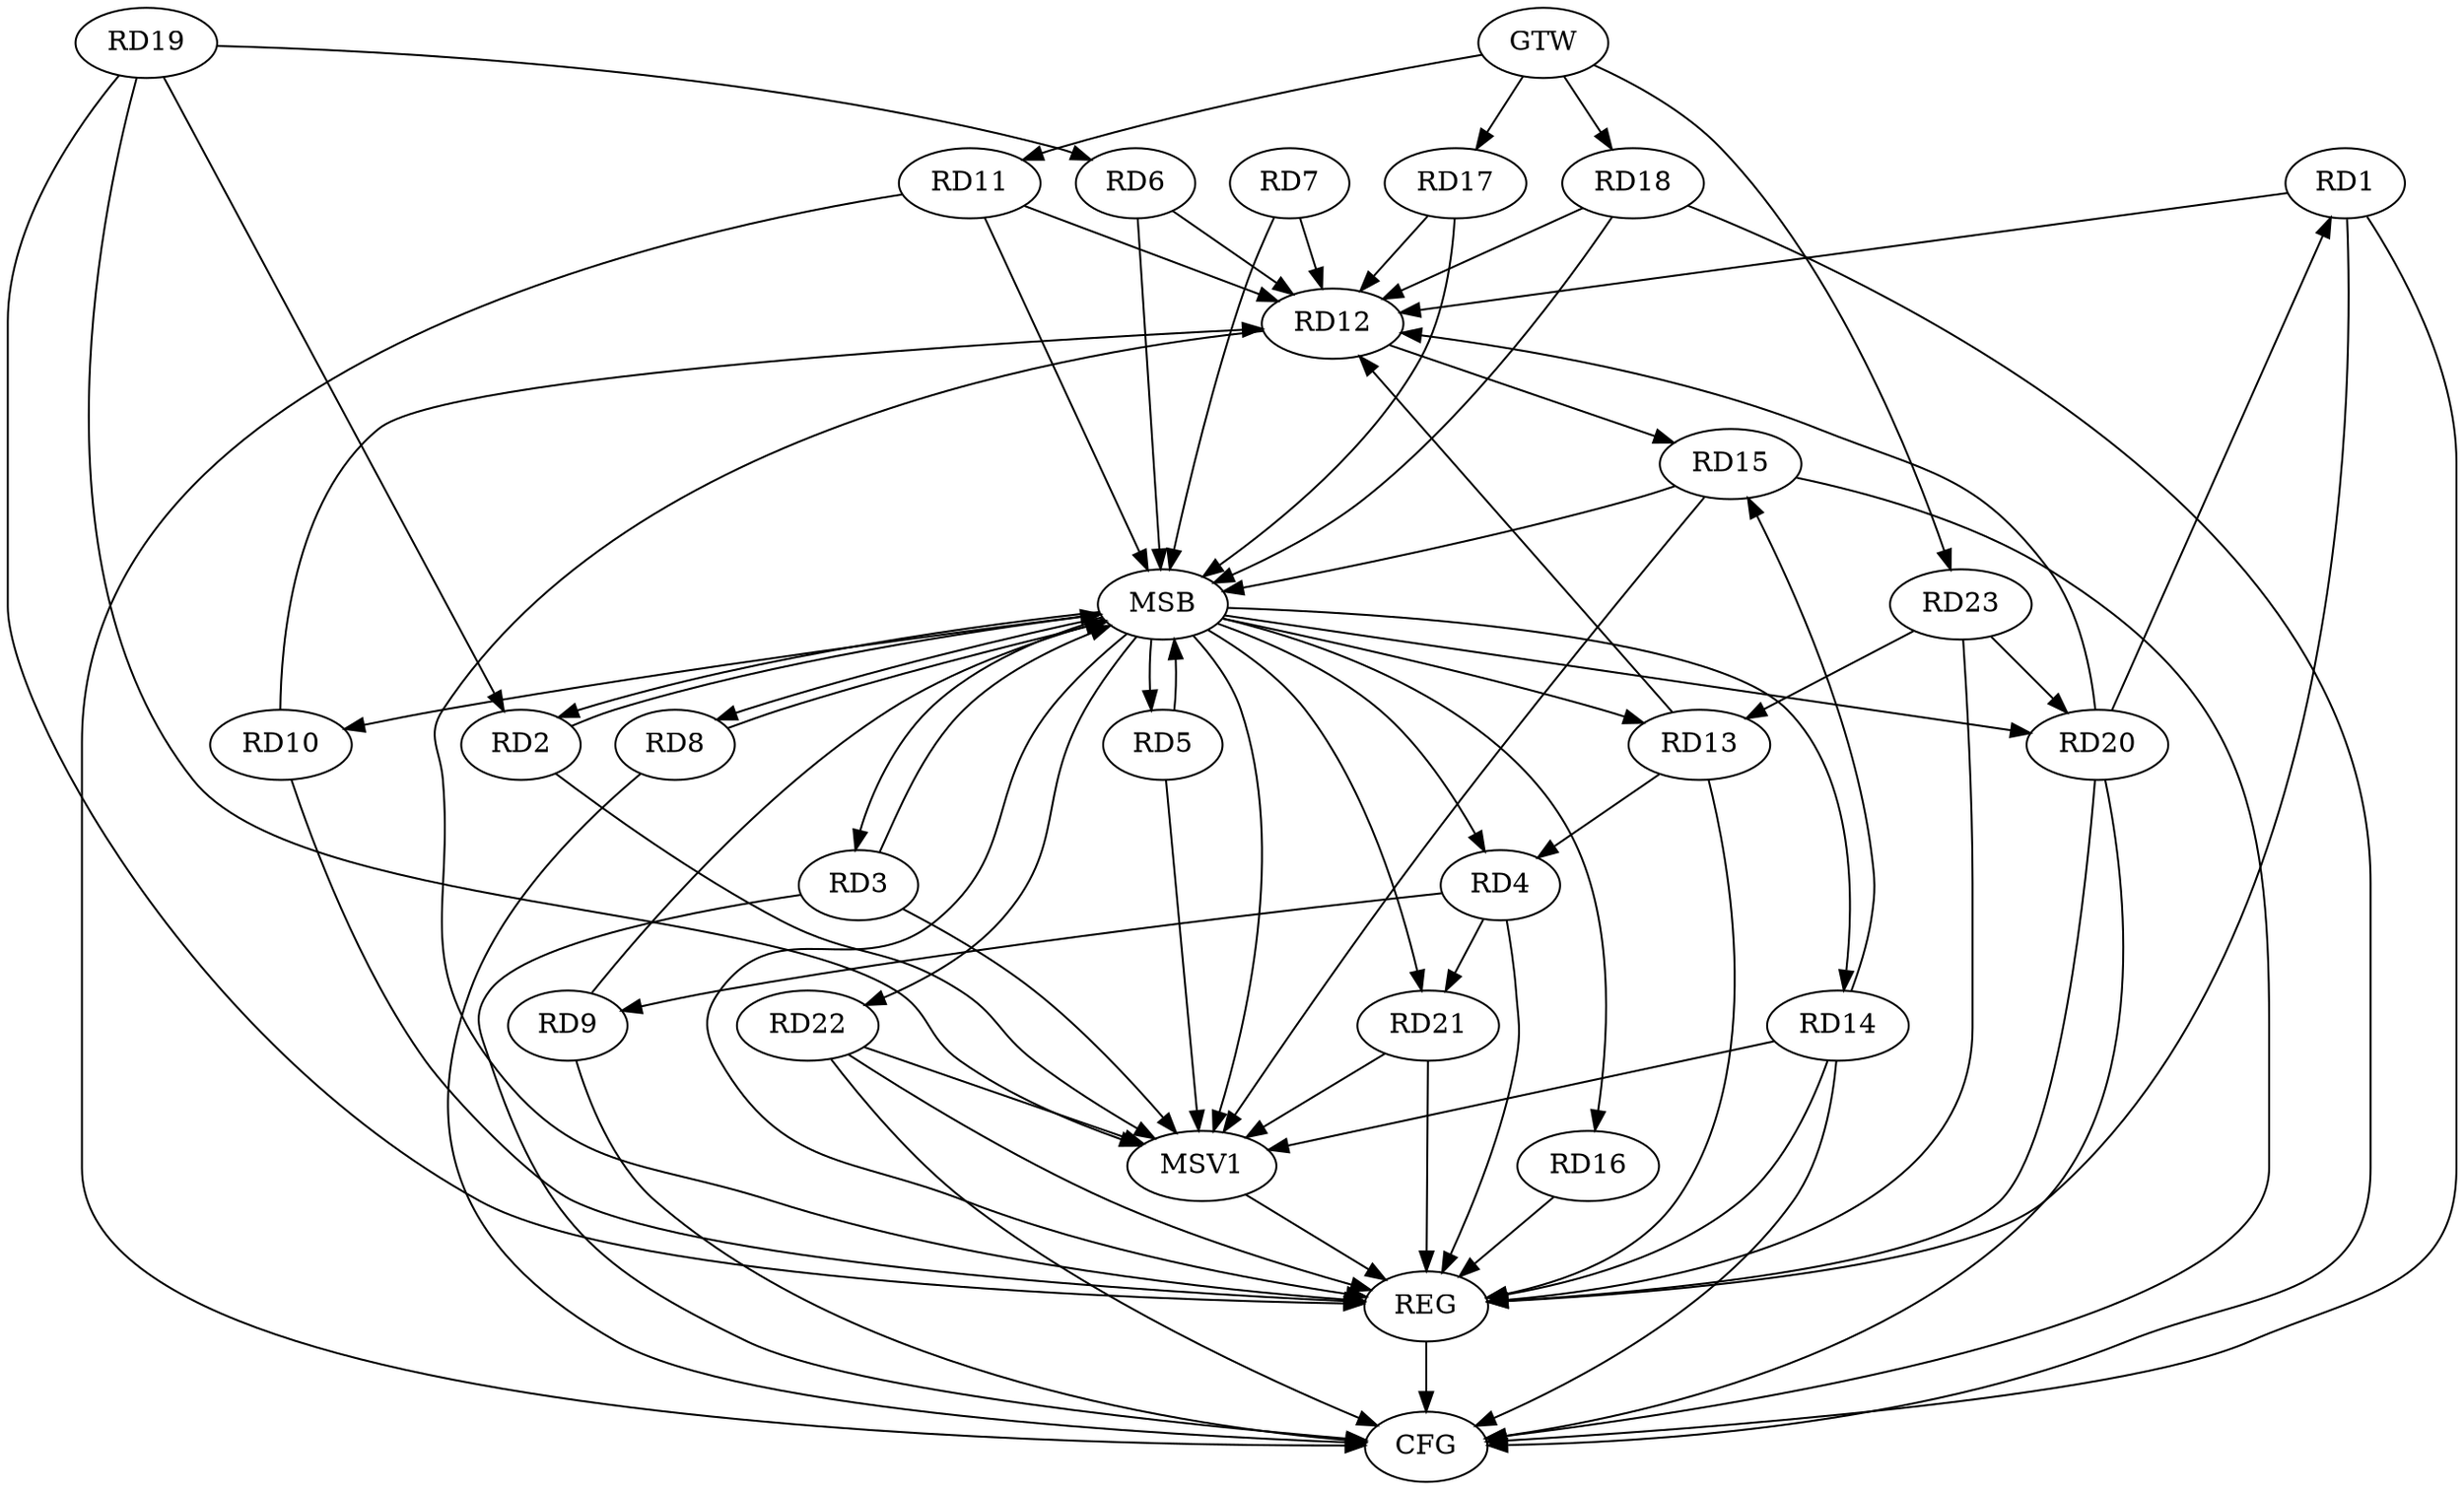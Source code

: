 strict digraph G {
  RD1 [ label="RD1" ];
  RD2 [ label="RD2" ];
  RD3 [ label="RD3" ];
  RD4 [ label="RD4" ];
  RD5 [ label="RD5" ];
  RD6 [ label="RD6" ];
  RD7 [ label="RD7" ];
  RD8 [ label="RD8" ];
  RD9 [ label="RD9" ];
  RD10 [ label="RD10" ];
  RD11 [ label="RD11" ];
  RD12 [ label="RD12" ];
  RD13 [ label="RD13" ];
  RD14 [ label="RD14" ];
  RD15 [ label="RD15" ];
  RD16 [ label="RD16" ];
  RD17 [ label="RD17" ];
  RD18 [ label="RD18" ];
  RD19 [ label="RD19" ];
  RD20 [ label="RD20" ];
  RD21 [ label="RD21" ];
  RD22 [ label="RD22" ];
  RD23 [ label="RD23" ];
  GTW [ label="GTW" ];
  REG [ label="REG" ];
  MSB [ label="MSB" ];
  CFG [ label="CFG" ];
  MSV1 [ label="MSV1" ];
  RD20 -> RD1;
  RD19 -> RD2;
  RD4 -> RD9;
  RD13 -> RD4;
  RD4 -> RD21;
  RD19 -> RD6;
  RD12 -> RD15;
  RD23 -> RD13;
  RD14 -> RD15;
  RD23 -> RD20;
  GTW -> RD11;
  GTW -> RD17;
  GTW -> RD18;
  GTW -> RD23;
  RD1 -> REG;
  RD4 -> REG;
  RD10 -> REG;
  RD12 -> REG;
  RD13 -> REG;
  RD14 -> REG;
  RD16 -> REG;
  RD19 -> REG;
  RD20 -> REG;
  RD21 -> REG;
  RD22 -> REG;
  RD23 -> REG;
  RD2 -> MSB;
  MSB -> RD8;
  MSB -> REG;
  RD3 -> MSB;
  MSB -> RD5;
  RD5 -> MSB;
  MSB -> RD2;
  MSB -> RD13;
  MSB -> RD16;
  RD6 -> MSB;
  MSB -> RD14;
  RD7 -> MSB;
  MSB -> RD4;
  RD8 -> MSB;
  MSB -> RD20;
  MSB -> RD21;
  RD9 -> MSB;
  MSB -> RD3;
  MSB -> RD10;
  RD11 -> MSB;
  RD15 -> MSB;
  MSB -> RD22;
  RD17 -> MSB;
  RD18 -> MSB;
  RD3 -> CFG;
  RD15 -> CFG;
  RD11 -> CFG;
  RD22 -> CFG;
  RD14 -> CFG;
  RD9 -> CFG;
  RD8 -> CFG;
  RD18 -> CFG;
  RD20 -> CFG;
  RD1 -> CFG;
  REG -> CFG;
  RD11 -> RD12;
  RD1 -> RD12;
  RD17 -> RD12;
  RD7 -> RD12;
  RD10 -> RD12;
  RD20 -> RD12;
  RD13 -> RD12;
  RD6 -> RD12;
  RD18 -> RD12;
  RD14 -> MSV1;
  RD19 -> MSV1;
  RD21 -> MSV1;
  MSB -> MSV1;
  RD5 -> MSV1;
  RD3 -> MSV1;
  RD2 -> MSV1;
  RD22 -> MSV1;
  RD15 -> MSV1;
  MSV1 -> REG;
}
